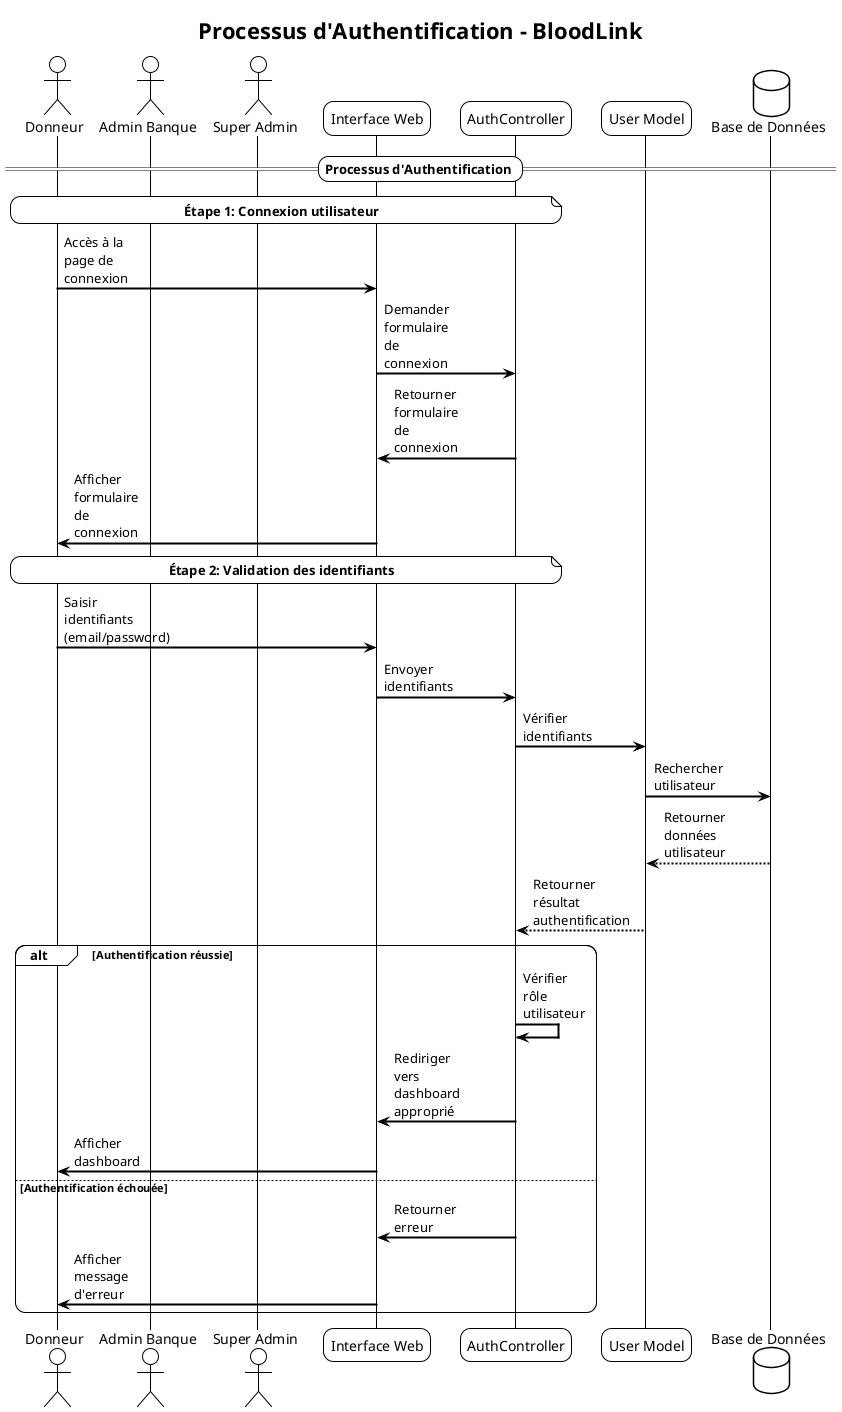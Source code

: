 @startuml Diagramme de Séquences - BloodLink - Authentification

!theme plain
skinparam backgroundColor #FFFFFF
skinparam sequenceArrowThickness 2
skinparam roundcorner 20
skinparam maxmessagesize 60

title **Processus d'Authentification - BloodLink**

actor "Donneur" as Donor
actor "Admin Banque" as BankAdmin
actor "Super Admin" as SuperAdmin

participant "Interface Web" as UI
participant "AuthController" as Auth
participant "User Model" as UserModel

database "Base de Données" as DB

== **Processus d'Authentification** ==

note over Donor, Auth : **Étape 1: Connexion utilisateur**
Donor -> UI: Accès à la page de connexion
UI -> Auth: Demander formulaire de connexion
Auth -> UI: Retourner formulaire de connexion
UI -> Donor: Afficher formulaire de connexion

note over Donor, Auth : **Étape 2: Validation des identifiants**
Donor -> UI: Saisir identifiants (email/password)
UI -> Auth: Envoyer identifiants
Auth -> UserModel: Vérifier identifiants
UserModel -> DB: Rechercher utilisateur
DB --> UserModel: Retourner données utilisateur
UserModel --> Auth: Retourner résultat authentification

alt Authentification réussie
    Auth -> Auth: Vérifier rôle utilisateur
    Auth -> UI: Rediriger vers dashboard approprié
    UI -> Donor: Afficher dashboard
else Authentification échouée
    Auth -> UI: Retourner erreur
    UI -> Donor: Afficher message d'erreur
end

@enduml
